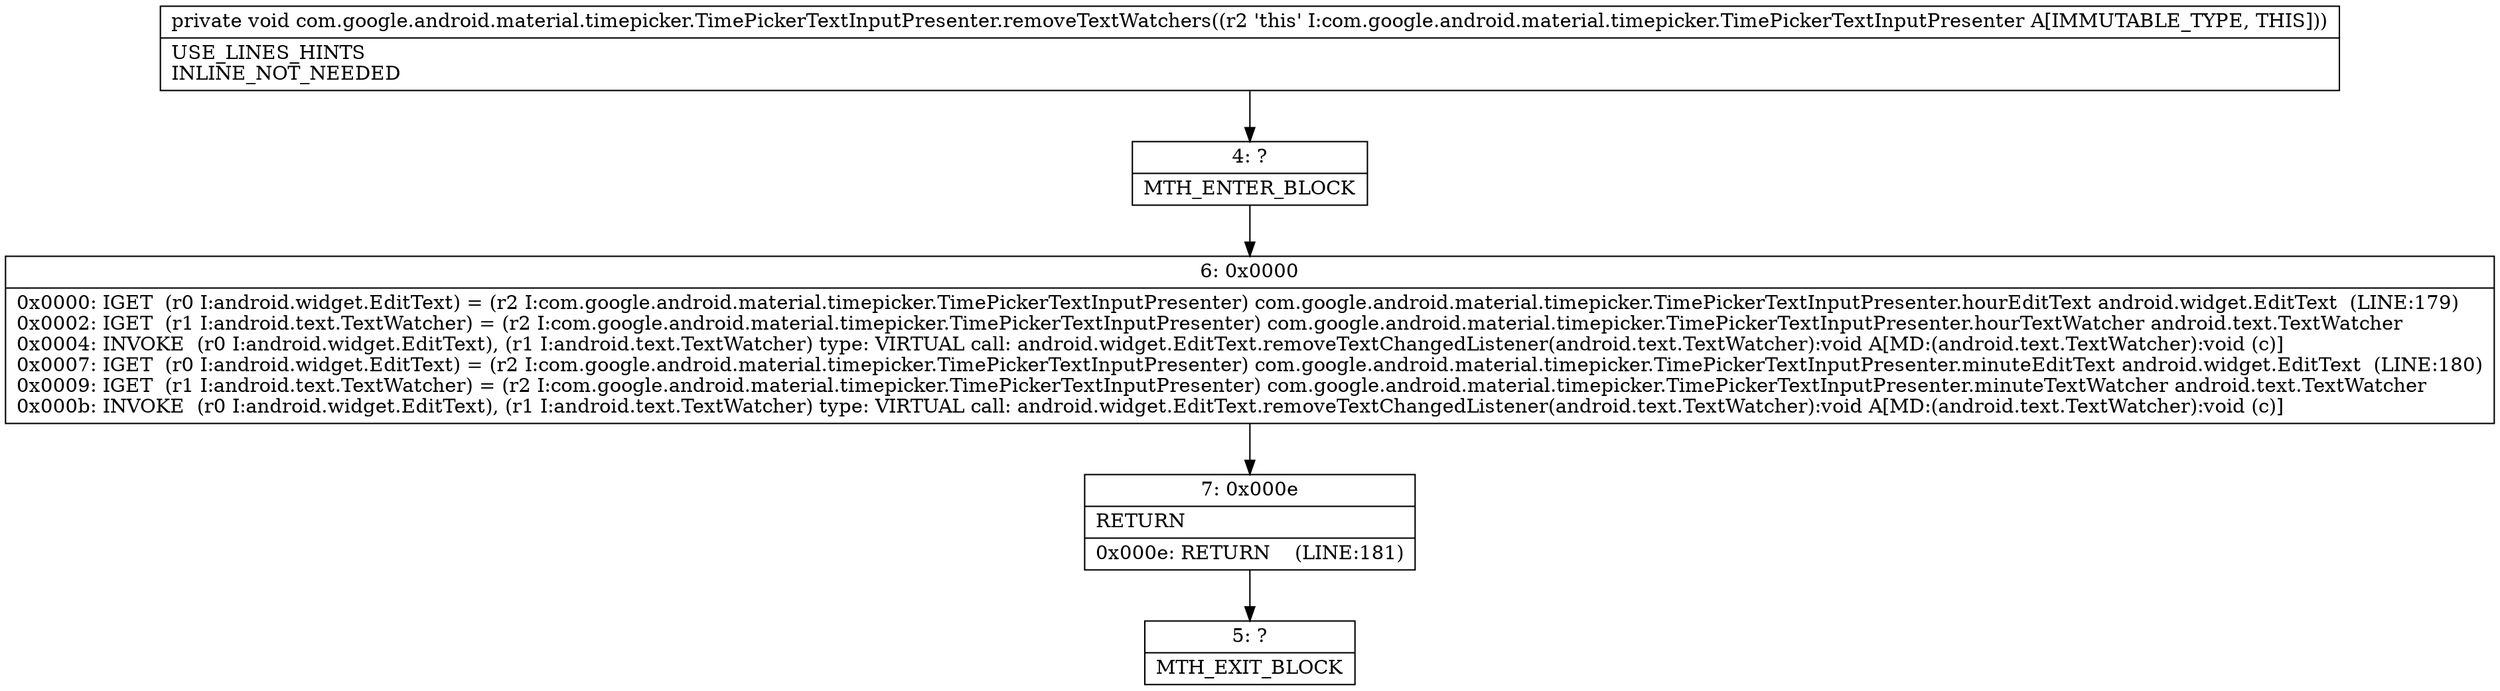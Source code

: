 digraph "CFG forcom.google.android.material.timepicker.TimePickerTextInputPresenter.removeTextWatchers()V" {
Node_4 [shape=record,label="{4\:\ ?|MTH_ENTER_BLOCK\l}"];
Node_6 [shape=record,label="{6\:\ 0x0000|0x0000: IGET  (r0 I:android.widget.EditText) = (r2 I:com.google.android.material.timepicker.TimePickerTextInputPresenter) com.google.android.material.timepicker.TimePickerTextInputPresenter.hourEditText android.widget.EditText  (LINE:179)\l0x0002: IGET  (r1 I:android.text.TextWatcher) = (r2 I:com.google.android.material.timepicker.TimePickerTextInputPresenter) com.google.android.material.timepicker.TimePickerTextInputPresenter.hourTextWatcher android.text.TextWatcher \l0x0004: INVOKE  (r0 I:android.widget.EditText), (r1 I:android.text.TextWatcher) type: VIRTUAL call: android.widget.EditText.removeTextChangedListener(android.text.TextWatcher):void A[MD:(android.text.TextWatcher):void (c)]\l0x0007: IGET  (r0 I:android.widget.EditText) = (r2 I:com.google.android.material.timepicker.TimePickerTextInputPresenter) com.google.android.material.timepicker.TimePickerTextInputPresenter.minuteEditText android.widget.EditText  (LINE:180)\l0x0009: IGET  (r1 I:android.text.TextWatcher) = (r2 I:com.google.android.material.timepicker.TimePickerTextInputPresenter) com.google.android.material.timepicker.TimePickerTextInputPresenter.minuteTextWatcher android.text.TextWatcher \l0x000b: INVOKE  (r0 I:android.widget.EditText), (r1 I:android.text.TextWatcher) type: VIRTUAL call: android.widget.EditText.removeTextChangedListener(android.text.TextWatcher):void A[MD:(android.text.TextWatcher):void (c)]\l}"];
Node_7 [shape=record,label="{7\:\ 0x000e|RETURN\l|0x000e: RETURN    (LINE:181)\l}"];
Node_5 [shape=record,label="{5\:\ ?|MTH_EXIT_BLOCK\l}"];
MethodNode[shape=record,label="{private void com.google.android.material.timepicker.TimePickerTextInputPresenter.removeTextWatchers((r2 'this' I:com.google.android.material.timepicker.TimePickerTextInputPresenter A[IMMUTABLE_TYPE, THIS]))  | USE_LINES_HINTS\lINLINE_NOT_NEEDED\l}"];
MethodNode -> Node_4;Node_4 -> Node_6;
Node_6 -> Node_7;
Node_7 -> Node_5;
}

